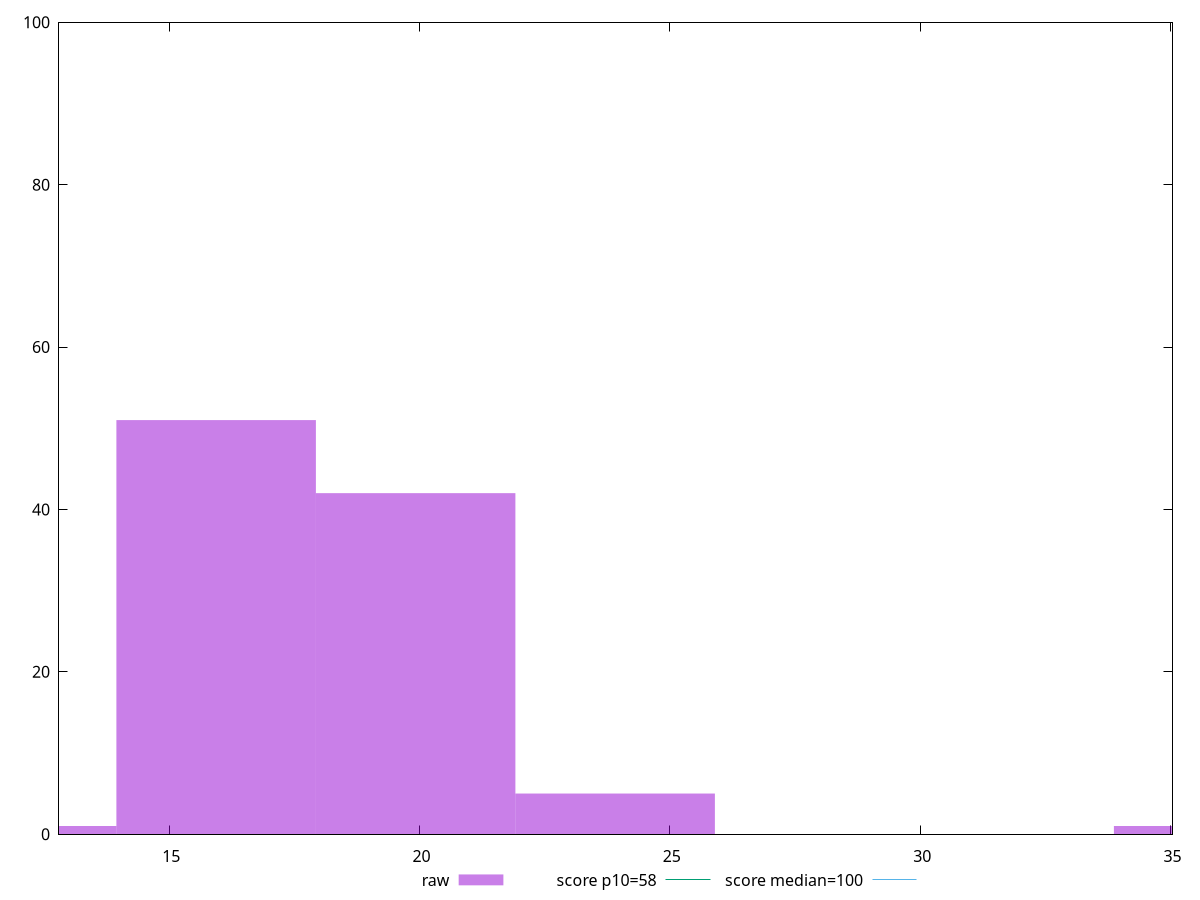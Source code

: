 reset

$raw <<EOF
35.8619561784226 1
15.938647190410046 51
19.923308988012558 42
23.90797078561507 5
11.953985392807535 1
EOF

set key outside below
set boxwidth 3.9846617976025116
set xrange [12.8:35.04]
set yrange [0:100]
set trange [0:100]
set style fill transparent solid 0.5 noborder

set parametric
set terminal svg size 640, 490 enhanced background rgb 'white'
set output "reports/report_00030_2021-02-24T20-42-31.540Z/estimated-input-latency/samples/astro/raw/histogram.svg"

plot $raw title "raw" with boxes, \
     58,t title "score p10=58", \
     100,t title "score median=100"

reset
